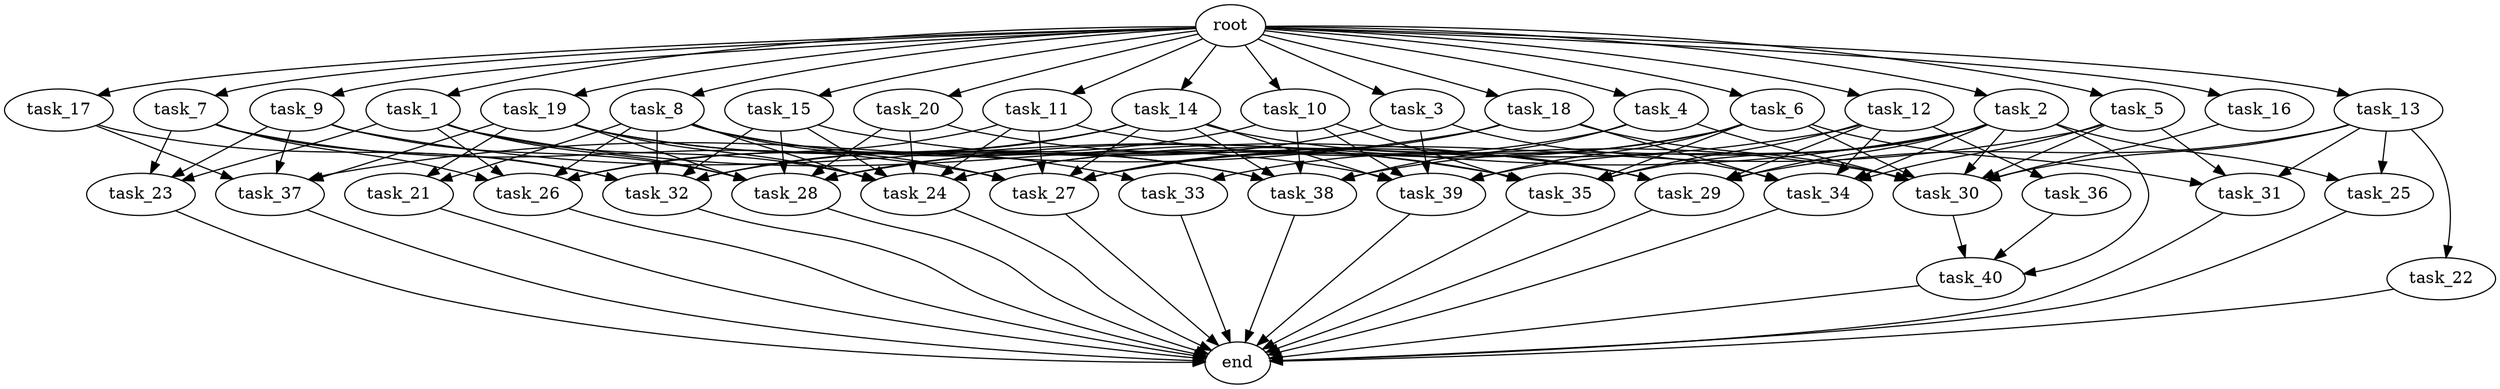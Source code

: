 digraph G {
  root [size="0.000000e+00"];
  task_1 [size="2.038033e+10"];
  task_2 [size="2.368063e+10"];
  task_3 [size="7.208609e+10"];
  task_4 [size="1.322379e+10"];
  task_5 [size="5.558822e+09"];
  task_6 [size="1.899545e+10"];
  task_7 [size="9.854551e+10"];
  task_8 [size="3.000511e+10"];
  task_9 [size="8.500192e+10"];
  task_10 [size="5.031872e+10"];
  task_11 [size="5.072781e+10"];
  task_12 [size="5.351642e+09"];
  task_13 [size="7.686451e+10"];
  task_14 [size="4.320593e+10"];
  task_15 [size="4.266724e+09"];
  task_16 [size="7.198623e+10"];
  task_17 [size="6.051586e+10"];
  task_18 [size="4.830196e+10"];
  task_19 [size="9.688244e+10"];
  task_20 [size="5.966212e+10"];
  task_21 [size="4.112217e+09"];
  task_22 [size="6.795309e+10"];
  task_23 [size="1.175727e+10"];
  task_24 [size="6.993216e+10"];
  task_25 [size="9.274716e+09"];
  task_26 [size="8.391118e+10"];
  task_27 [size="8.223425e+10"];
  task_28 [size="6.292386e+10"];
  task_29 [size="9.790836e+10"];
  task_30 [size="8.656662e+10"];
  task_31 [size="7.895288e+09"];
  task_32 [size="1.997722e+10"];
  task_33 [size="8.561732e+10"];
  task_34 [size="1.453449e+10"];
  task_35 [size="3.898586e+10"];
  task_36 [size="1.003499e+10"];
  task_37 [size="3.353522e+10"];
  task_38 [size="2.757495e+10"];
  task_39 [size="3.385695e+10"];
  task_40 [size="4.714099e+09"];
  end [size="0.000000e+00"];

  root -> task_1 [size="1.000000e-12"];
  root -> task_2 [size="1.000000e-12"];
  root -> task_3 [size="1.000000e-12"];
  root -> task_4 [size="1.000000e-12"];
  root -> task_5 [size="1.000000e-12"];
  root -> task_6 [size="1.000000e-12"];
  root -> task_7 [size="1.000000e-12"];
  root -> task_8 [size="1.000000e-12"];
  root -> task_9 [size="1.000000e-12"];
  root -> task_10 [size="1.000000e-12"];
  root -> task_11 [size="1.000000e-12"];
  root -> task_12 [size="1.000000e-12"];
  root -> task_13 [size="1.000000e-12"];
  root -> task_14 [size="1.000000e-12"];
  root -> task_15 [size="1.000000e-12"];
  root -> task_16 [size="1.000000e-12"];
  root -> task_17 [size="1.000000e-12"];
  root -> task_18 [size="1.000000e-12"];
  root -> task_19 [size="1.000000e-12"];
  root -> task_20 [size="1.000000e-12"];
  task_1 -> task_23 [size="3.919091e+07"];
  task_1 -> task_24 [size="8.741520e+07"];
  task_1 -> task_26 [size="1.678224e+08"];
  task_1 -> task_28 [size="8.989122e+07"];
  task_1 -> task_29 [size="1.631806e+08"];
  task_2 -> task_25 [size="4.637358e+07"];
  task_2 -> task_28 [size="8.989122e+07"];
  task_2 -> task_29 [size="1.631806e+08"];
  task_2 -> task_30 [size="1.082083e+08"];
  task_2 -> task_34 [size="2.906898e+07"];
  task_2 -> task_35 [size="6.497644e+07"];
  task_2 -> task_38 [size="4.595825e+07"];
  task_2 -> task_39 [size="5.642825e+07"];
  task_2 -> task_40 [size="1.571366e+07"];
  task_3 -> task_28 [size="8.989122e+07"];
  task_3 -> task_34 [size="2.906898e+07"];
  task_3 -> task_39 [size="5.642825e+07"];
  task_4 -> task_27 [size="1.174775e+08"];
  task_4 -> task_30 [size="1.082083e+08"];
  task_4 -> task_38 [size="4.595825e+07"];
  task_5 -> task_27 [size="1.174775e+08"];
  task_5 -> task_30 [size="1.082083e+08"];
  task_5 -> task_31 [size="2.631763e+07"];
  task_5 -> task_34 [size="2.906898e+07"];
  task_6 -> task_24 [size="8.741520e+07"];
  task_6 -> task_30 [size="1.082083e+08"];
  task_6 -> task_31 [size="2.631763e+07"];
  task_6 -> task_33 [size="4.280866e+08"];
  task_6 -> task_35 [size="6.497644e+07"];
  task_6 -> task_39 [size="5.642825e+07"];
  task_7 -> task_23 [size="3.919091e+07"];
  task_7 -> task_26 [size="1.678224e+08"];
  task_7 -> task_27 [size="1.174775e+08"];
  task_7 -> task_32 [size="3.329536e+07"];
  task_8 -> task_21 [size="2.056108e+07"];
  task_8 -> task_24 [size="8.741520e+07"];
  task_8 -> task_26 [size="1.678224e+08"];
  task_8 -> task_27 [size="1.174775e+08"];
  task_8 -> task_32 [size="3.329536e+07"];
  task_8 -> task_38 [size="4.595825e+07"];
  task_8 -> task_39 [size="5.642825e+07"];
  task_9 -> task_23 [size="3.919091e+07"];
  task_9 -> task_28 [size="8.989122e+07"];
  task_9 -> task_35 [size="6.497644e+07"];
  task_9 -> task_37 [size="8.383806e+07"];
  task_10 -> task_32 [size="3.329536e+07"];
  task_10 -> task_35 [size="6.497644e+07"];
  task_10 -> task_38 [size="4.595825e+07"];
  task_10 -> task_39 [size="5.642825e+07"];
  task_11 -> task_24 [size="8.741520e+07"];
  task_11 -> task_26 [size="1.678224e+08"];
  task_11 -> task_27 [size="1.174775e+08"];
  task_11 -> task_30 [size="1.082083e+08"];
  task_12 -> task_24 [size="8.741520e+07"];
  task_12 -> task_29 [size="1.631806e+08"];
  task_12 -> task_34 [size="2.906898e+07"];
  task_12 -> task_35 [size="6.497644e+07"];
  task_12 -> task_36 [size="1.003499e+08"];
  task_13 -> task_22 [size="6.795309e+08"];
  task_13 -> task_25 [size="4.637358e+07"];
  task_13 -> task_29 [size="1.631806e+08"];
  task_13 -> task_30 [size="1.082083e+08"];
  task_13 -> task_31 [size="2.631763e+07"];
  task_14 -> task_26 [size="1.678224e+08"];
  task_14 -> task_27 [size="1.174775e+08"];
  task_14 -> task_29 [size="1.631806e+08"];
  task_14 -> task_32 [size="3.329536e+07"];
  task_14 -> task_38 [size="4.595825e+07"];
  task_14 -> task_39 [size="5.642825e+07"];
  task_15 -> task_24 [size="8.741520e+07"];
  task_15 -> task_28 [size="8.989122e+07"];
  task_15 -> task_29 [size="1.631806e+08"];
  task_15 -> task_32 [size="3.329536e+07"];
  task_16 -> task_30 [size="1.082083e+08"];
  task_17 -> task_32 [size="3.329536e+07"];
  task_17 -> task_37 [size="8.383806e+07"];
  task_18 -> task_27 [size="1.174775e+08"];
  task_18 -> task_30 [size="1.082083e+08"];
  task_18 -> task_34 [size="2.906898e+07"];
  task_18 -> task_37 [size="8.383806e+07"];
  task_19 -> task_21 [size="2.056108e+07"];
  task_19 -> task_24 [size="8.741520e+07"];
  task_19 -> task_28 [size="8.989122e+07"];
  task_19 -> task_33 [size="4.280866e+08"];
  task_19 -> task_37 [size="8.383806e+07"];
  task_19 -> task_38 [size="4.595825e+07"];
  task_20 -> task_24 [size="8.741520e+07"];
  task_20 -> task_28 [size="8.989122e+07"];
  task_20 -> task_35 [size="6.497644e+07"];
  task_21 -> end [size="1.000000e-12"];
  task_22 -> end [size="1.000000e-12"];
  task_23 -> end [size="1.000000e-12"];
  task_24 -> end [size="1.000000e-12"];
  task_25 -> end [size="1.000000e-12"];
  task_26 -> end [size="1.000000e-12"];
  task_27 -> end [size="1.000000e-12"];
  task_28 -> end [size="1.000000e-12"];
  task_29 -> end [size="1.000000e-12"];
  task_30 -> task_40 [size="1.571366e+07"];
  task_31 -> end [size="1.000000e-12"];
  task_32 -> end [size="1.000000e-12"];
  task_33 -> end [size="1.000000e-12"];
  task_34 -> end [size="1.000000e-12"];
  task_35 -> end [size="1.000000e-12"];
  task_36 -> task_40 [size="1.571366e+07"];
  task_37 -> end [size="1.000000e-12"];
  task_38 -> end [size="1.000000e-12"];
  task_39 -> end [size="1.000000e-12"];
  task_40 -> end [size="1.000000e-12"];
}
